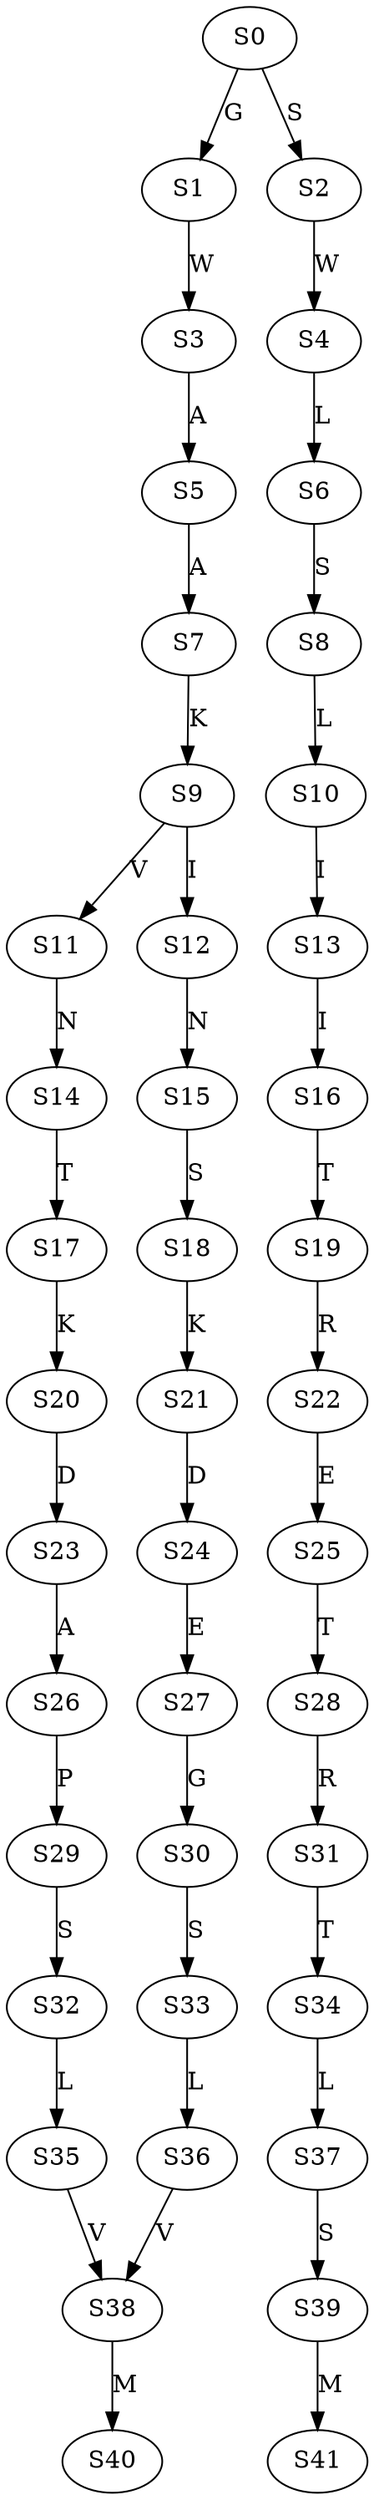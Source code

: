 strict digraph  {
	S0 -> S1 [ label = G ];
	S0 -> S2 [ label = S ];
	S1 -> S3 [ label = W ];
	S2 -> S4 [ label = W ];
	S3 -> S5 [ label = A ];
	S4 -> S6 [ label = L ];
	S5 -> S7 [ label = A ];
	S6 -> S8 [ label = S ];
	S7 -> S9 [ label = K ];
	S8 -> S10 [ label = L ];
	S9 -> S11 [ label = V ];
	S9 -> S12 [ label = I ];
	S10 -> S13 [ label = I ];
	S11 -> S14 [ label = N ];
	S12 -> S15 [ label = N ];
	S13 -> S16 [ label = I ];
	S14 -> S17 [ label = T ];
	S15 -> S18 [ label = S ];
	S16 -> S19 [ label = T ];
	S17 -> S20 [ label = K ];
	S18 -> S21 [ label = K ];
	S19 -> S22 [ label = R ];
	S20 -> S23 [ label = D ];
	S21 -> S24 [ label = D ];
	S22 -> S25 [ label = E ];
	S23 -> S26 [ label = A ];
	S24 -> S27 [ label = E ];
	S25 -> S28 [ label = T ];
	S26 -> S29 [ label = P ];
	S27 -> S30 [ label = G ];
	S28 -> S31 [ label = R ];
	S29 -> S32 [ label = S ];
	S30 -> S33 [ label = S ];
	S31 -> S34 [ label = T ];
	S32 -> S35 [ label = L ];
	S33 -> S36 [ label = L ];
	S34 -> S37 [ label = L ];
	S35 -> S38 [ label = V ];
	S36 -> S38 [ label = V ];
	S37 -> S39 [ label = S ];
	S38 -> S40 [ label = M ];
	S39 -> S41 [ label = M ];
}

